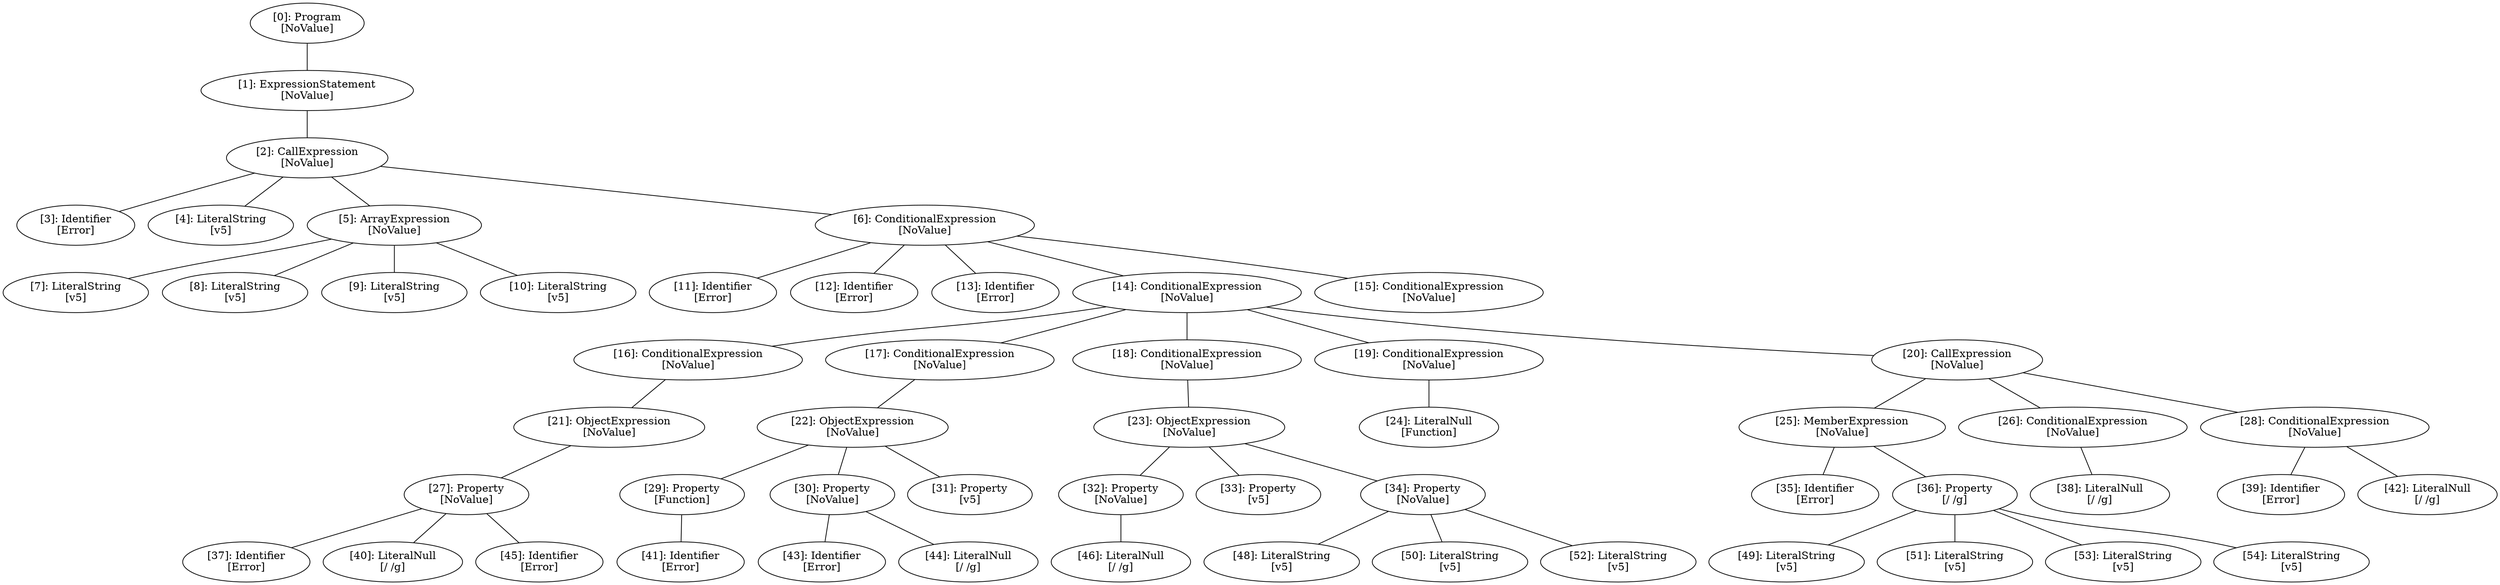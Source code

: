 // Result
graph {
	0 [label="[0]: Program
[NoValue]"]
	1 [label="[1]: ExpressionStatement
[NoValue]"]
	2 [label="[2]: CallExpression
[NoValue]"]
	3 [label="[3]: Identifier
[Error]"]
	4 [label="[4]: LiteralString
[v5]"]
	5 [label="[5]: ArrayExpression
[NoValue]"]
	6 [label="[6]: ConditionalExpression
[NoValue]"]
	7 [label="[7]: LiteralString
[v5]"]
	8 [label="[8]: LiteralString
[v5]"]
	9 [label="[9]: LiteralString
[v5]"]
	10 [label="[10]: LiteralString
[v5]"]
	11 [label="[11]: Identifier
[Error]"]
	12 [label="[12]: Identifier
[Error]"]
	13 [label="[13]: Identifier
[Error]"]
	14 [label="[14]: ConditionalExpression
[NoValue]"]
	15 [label="[15]: ConditionalExpression
[NoValue]"]
	16 [label="[16]: ConditionalExpression
[NoValue]"]
	17 [label="[17]: ConditionalExpression
[NoValue]"]
	18 [label="[18]: ConditionalExpression
[NoValue]"]
	19 [label="[19]: ConditionalExpression
[NoValue]"]
	20 [label="[20]: CallExpression
[NoValue]"]
	21 [label="[21]: ObjectExpression
[NoValue]"]
	22 [label="[22]: ObjectExpression
[NoValue]"]
	23 [label="[23]: ObjectExpression
[NoValue]"]
	24 [label="[24]: LiteralNull
[Function]"]
	25 [label="[25]: MemberExpression
[NoValue]"]
	26 [label="[26]: ConditionalExpression
[NoValue]"]
	27 [label="[27]: Property
[NoValue]"]
	28 [label="[28]: ConditionalExpression
[NoValue]"]
	29 [label="[29]: Property
[Function]"]
	30 [label="[30]: Property
[NoValue]"]
	31 [label="[31]: Property
[v5]"]
	32 [label="[32]: Property
[NoValue]"]
	33 [label="[33]: Property
[v5]"]
	34 [label="[34]: Property
[NoValue]"]
	35 [label="[35]: Identifier
[Error]"]
	36 [label="[36]: Property
[/ /g]"]
	37 [label="[37]: Identifier
[Error]"]
	38 [label="[38]: LiteralNull
[/ /g]"]
	39 [label="[39]: Identifier
[Error]"]
	40 [label="[40]: LiteralNull
[/ /g]"]
	41 [label="[41]: Identifier
[Error]"]
	42 [label="[42]: LiteralNull
[/ /g]"]
	43 [label="[43]: Identifier
[Error]"]
	44 [label="[44]: LiteralNull
[/ /g]"]
	45 [label="[45]: Identifier
[Error]"]
	46 [label="[46]: LiteralNull
[/ /g]"]
	48 [label="[48]: LiteralString
[v5]"]
	49 [label="[49]: LiteralString
[v5]"]
	50 [label="[50]: LiteralString
[v5]"]
	51 [label="[51]: LiteralString
[v5]"]
	52 [label="[52]: LiteralString
[v5]"]
	53 [label="[53]: LiteralString
[v5]"]
	54 [label="[54]: LiteralString
[v5]"]
	0 -- 1
	1 -- 2
	2 -- 3
	2 -- 4
	2 -- 5
	2 -- 6
	5 -- 7
	5 -- 8
	5 -- 9
	5 -- 10
	6 -- 11
	6 -- 12
	6 -- 13
	6 -- 14
	6 -- 15
	14 -- 16
	14 -- 17
	14 -- 18
	14 -- 19
	14 -- 20
	16 -- 21
	17 -- 22
	18 -- 23
	19 -- 24
	20 -- 25
	20 -- 26
	20 -- 28
	21 -- 27
	22 -- 29
	22 -- 30
	22 -- 31
	23 -- 32
	23 -- 33
	23 -- 34
	25 -- 35
	25 -- 36
	26 -- 38
	27 -- 37
	27 -- 40
	27 -- 45
	28 -- 39
	28 -- 42
	29 -- 41
	30 -- 43
	30 -- 44
	32 -- 46
	34 -- 48
	34 -- 50
	34 -- 52
	36 -- 49
	36 -- 51
	36 -- 53
	36 -- 54
}
